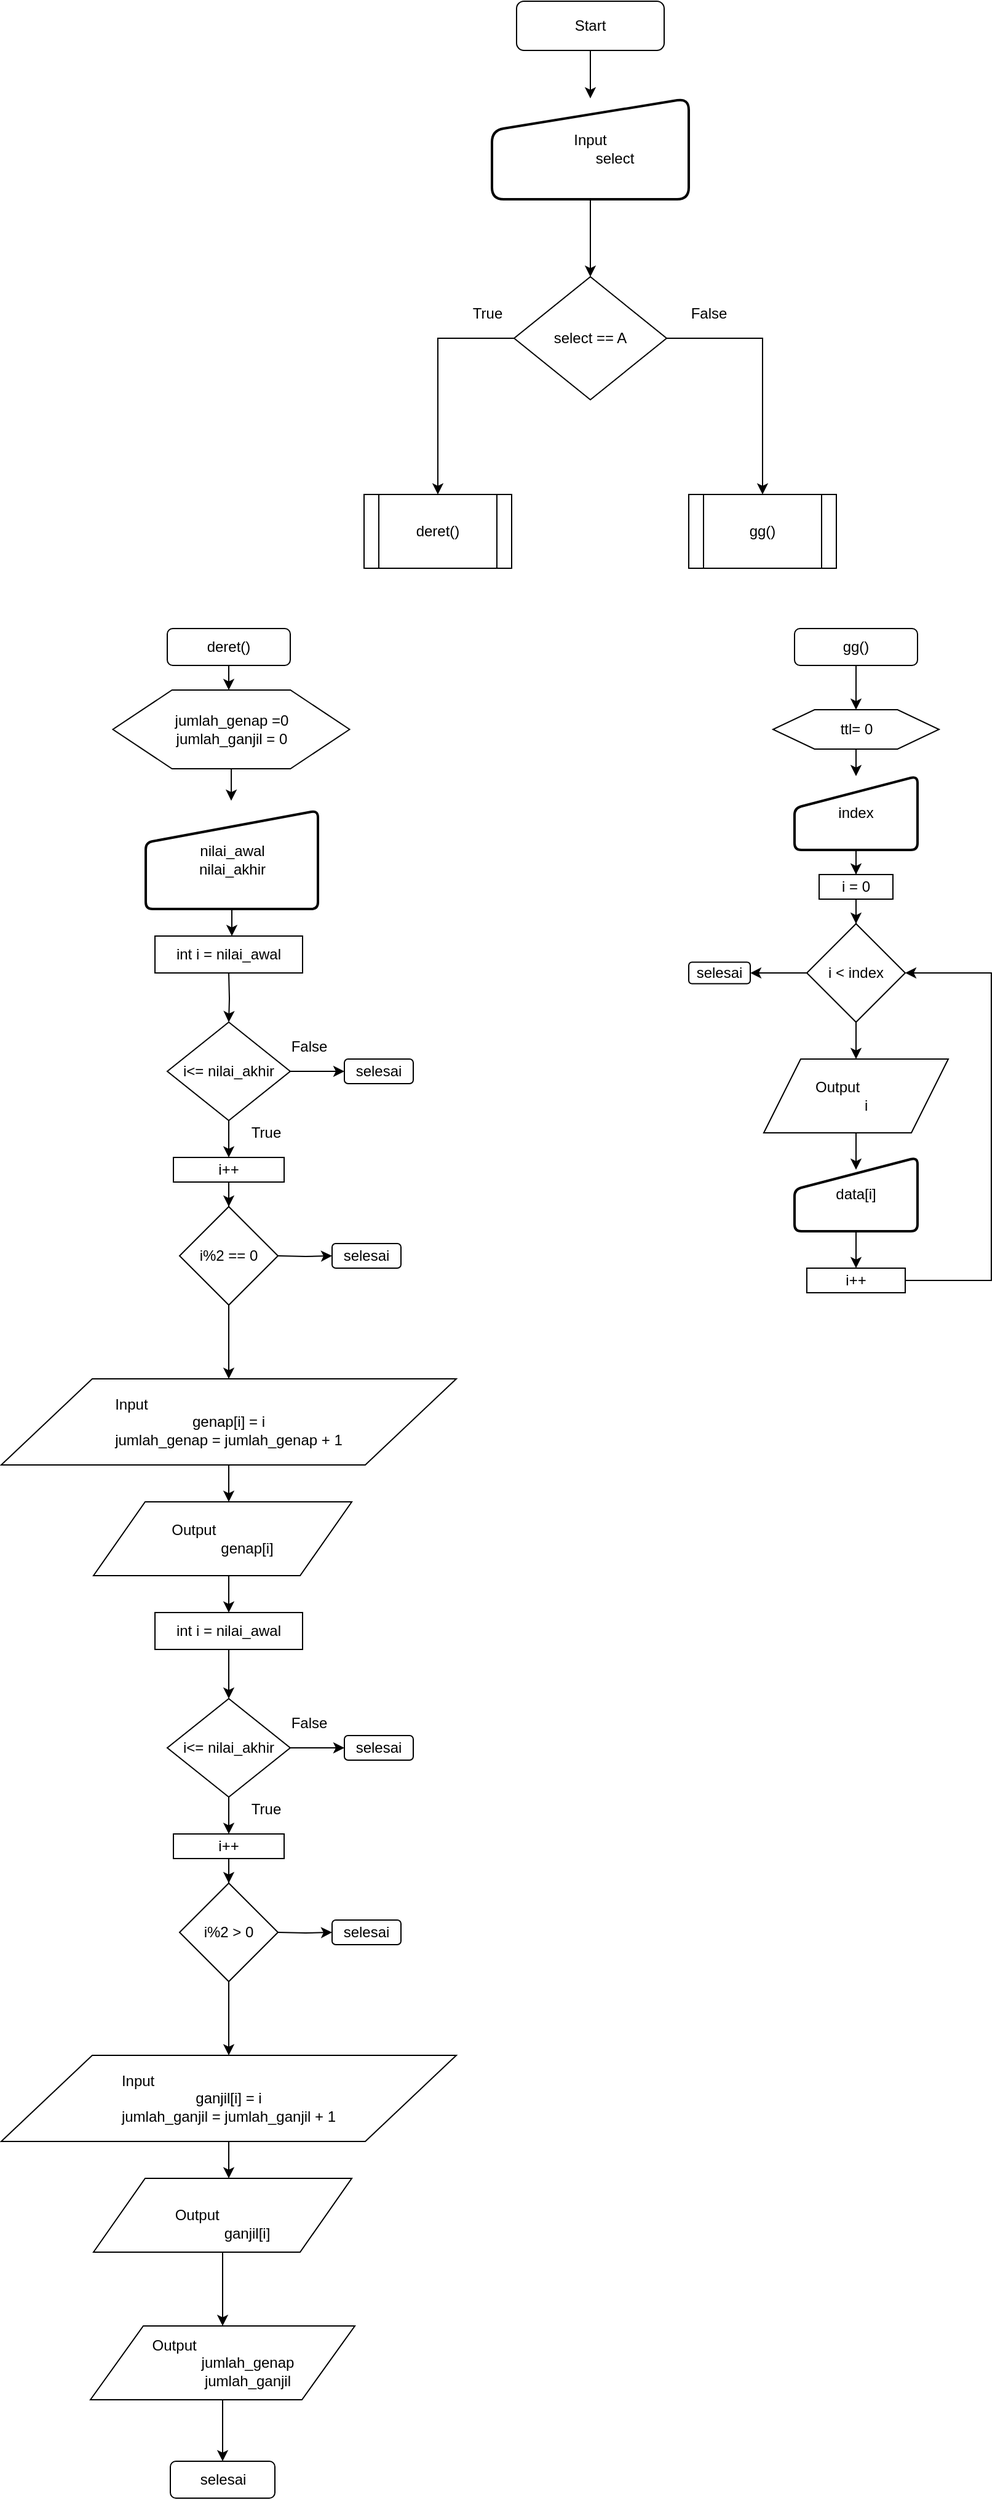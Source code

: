 <mxfile version="12.9.14" type="github">
  <diagram id="DN_JDYelwI-e4BV0x_p0" name="Page-1">
    <mxGraphModel dx="1338" dy="1482" grid="1" gridSize="10" guides="1" tooltips="1" connect="1" arrows="1" fold="1" page="1" pageScale="1" pageWidth="827" pageHeight="1169" math="0" shadow="0">
      <root>
        <mxCell id="0" />
        <mxCell id="1" parent="0" />
        <mxCell id="W8oFfhN4CYwsVUqukFXb-8" style="edgeStyle=orthogonalEdgeStyle;rounded=0;orthogonalLoop=1;jettySize=auto;html=1;" edge="1" parent="1" source="3FOx8teTCuhA1tWj-IpD-3" target="W8oFfhN4CYwsVUqukFXb-2">
          <mxGeometry relative="1" as="geometry">
            <Array as="points" />
          </mxGeometry>
        </mxCell>
        <mxCell id="3FOx8teTCuhA1tWj-IpD-3" value="Start" style="rounded=1;whiteSpace=wrap;html=1;" parent="1" vertex="1">
          <mxGeometry x="334" y="-1160" width="120" height="40" as="geometry" />
        </mxCell>
        <mxCell id="W8oFfhN4CYwsVUqukFXb-10" style="edgeStyle=orthogonalEdgeStyle;rounded=0;orthogonalLoop=1;jettySize=auto;html=1;entryX=0.5;entryY=0;entryDx=0;entryDy=0;" edge="1" parent="1" source="W8oFfhN4CYwsVUqukFXb-2" target="W8oFfhN4CYwsVUqukFXb-9">
          <mxGeometry relative="1" as="geometry" />
        </mxCell>
        <mxCell id="W8oFfhN4CYwsVUqukFXb-2" value="Input&lt;blockquote style=&quot;margin: 0 0 0 40px ; border: none ; padding: 0px&quot;&gt;&lt;div&gt;&lt;span&gt;select&lt;/span&gt;&lt;/div&gt;&lt;/blockquote&gt;" style="html=1;strokeWidth=2;shape=manualInput;whiteSpace=wrap;rounded=1;size=26;arcSize=19;align=center;verticalAlign=middle;" vertex="1" parent="1">
          <mxGeometry x="314" y="-1081" width="160" height="82" as="geometry" />
        </mxCell>
        <mxCell id="W8oFfhN4CYwsVUqukFXb-11" style="edgeStyle=orthogonalEdgeStyle;rounded=0;orthogonalLoop=1;jettySize=auto;html=1;" edge="1" parent="1" source="W8oFfhN4CYwsVUqukFXb-9" target="W8oFfhN4CYwsVUqukFXb-12">
          <mxGeometry relative="1" as="geometry">
            <mxPoint x="270" y="-736" as="targetPoint" />
          </mxGeometry>
        </mxCell>
        <mxCell id="W8oFfhN4CYwsVUqukFXb-15" style="edgeStyle=orthogonalEdgeStyle;rounded=0;orthogonalLoop=1;jettySize=auto;html=1;" edge="1" parent="1" source="W8oFfhN4CYwsVUqukFXb-9" target="W8oFfhN4CYwsVUqukFXb-16">
          <mxGeometry relative="1" as="geometry">
            <mxPoint x="530" y="-760" as="targetPoint" />
          </mxGeometry>
        </mxCell>
        <mxCell id="W8oFfhN4CYwsVUqukFXb-9" value="select == A" style="rhombus;whiteSpace=wrap;html=1;align=center;" vertex="1" parent="1">
          <mxGeometry x="332" y="-936" width="124" height="100" as="geometry" />
        </mxCell>
        <mxCell id="W8oFfhN4CYwsVUqukFXb-12" value="deret()" style="shape=process;whiteSpace=wrap;html=1;backgroundOutline=1;" vertex="1" parent="1">
          <mxGeometry x="210" y="-759" width="120" height="60" as="geometry" />
        </mxCell>
        <mxCell id="W8oFfhN4CYwsVUqukFXb-14" value="True" style="text;html=1;align=center;verticalAlign=middle;resizable=0;points=[];autosize=1;" vertex="1" parent="1">
          <mxGeometry x="290" y="-916" width="40" height="20" as="geometry" />
        </mxCell>
        <mxCell id="W8oFfhN4CYwsVUqukFXb-16" value="gg()" style="shape=process;whiteSpace=wrap;html=1;backgroundOutline=1;" vertex="1" parent="1">
          <mxGeometry x="474" y="-759" width="120" height="60" as="geometry" />
        </mxCell>
        <mxCell id="W8oFfhN4CYwsVUqukFXb-17" value="False" style="text;html=1;align=center;verticalAlign=middle;resizable=0;points=[];autosize=1;" vertex="1" parent="1">
          <mxGeometry x="465" y="-916" width="50" height="20" as="geometry" />
        </mxCell>
        <mxCell id="W8oFfhN4CYwsVUqukFXb-114" style="edgeStyle=orthogonalEdgeStyle;rounded=0;orthogonalLoop=1;jettySize=auto;html=1;entryX=0.49;entryY=0;entryDx=0;entryDy=0;entryPerimeter=0;" edge="1" parent="1" source="W8oFfhN4CYwsVUqukFXb-18" target="W8oFfhN4CYwsVUqukFXb-104">
          <mxGeometry relative="1" as="geometry" />
        </mxCell>
        <mxCell id="W8oFfhN4CYwsVUqukFXb-18" value="deret()" style="rounded=1;whiteSpace=wrap;html=1;align=center;" vertex="1" parent="1">
          <mxGeometry x="50" y="-650" width="100" height="30" as="geometry" />
        </mxCell>
        <mxCell id="W8oFfhN4CYwsVUqukFXb-111" style="edgeStyle=orthogonalEdgeStyle;rounded=0;orthogonalLoop=1;jettySize=auto;html=1;entryX=0.521;entryY=0;entryDx=0;entryDy=0;entryPerimeter=0;" edge="1" parent="1" source="W8oFfhN4CYwsVUqukFXb-99" target="W8oFfhN4CYwsVUqukFXb-22">
          <mxGeometry relative="1" as="geometry" />
        </mxCell>
        <mxCell id="W8oFfhN4CYwsVUqukFXb-99" value="&lt;div&gt;&lt;span&gt;nilai_awal&lt;/span&gt;&lt;/div&gt;&lt;div&gt;&lt;span&gt;nilai_akhir&lt;/span&gt;&lt;/div&gt;" style="html=1;strokeWidth=2;shape=manualInput;whiteSpace=wrap;rounded=1;size=26;arcSize=11;align=center;" vertex="1" parent="1">
          <mxGeometry x="32.5" y="-502" width="140" height="80" as="geometry" />
        </mxCell>
        <mxCell id="W8oFfhN4CYwsVUqukFXb-28" style="edgeStyle=orthogonalEdgeStyle;rounded=0;orthogonalLoop=1;jettySize=auto;html=1;" edge="1" parent="1" target="W8oFfhN4CYwsVUqukFXb-29">
          <mxGeometry relative="1" as="geometry">
            <mxPoint x="100" y="-330" as="targetPoint" />
            <mxPoint x="100" y="-370" as="sourcePoint" />
          </mxGeometry>
        </mxCell>
        <mxCell id="W8oFfhN4CYwsVUqukFXb-22" value="int i = nilai_awal" style="rounded=0;whiteSpace=wrap;html=1;" vertex="1" parent="1">
          <mxGeometry x="40" y="-400" width="120" height="30" as="geometry" />
        </mxCell>
        <mxCell id="W8oFfhN4CYwsVUqukFXb-30" style="edgeStyle=orthogonalEdgeStyle;rounded=0;orthogonalLoop=1;jettySize=auto;html=1;" edge="1" parent="1" source="W8oFfhN4CYwsVUqukFXb-29" target="W8oFfhN4CYwsVUqukFXb-31">
          <mxGeometry relative="1" as="geometry">
            <mxPoint x="100" y="-210" as="targetPoint" />
          </mxGeometry>
        </mxCell>
        <mxCell id="W8oFfhN4CYwsVUqukFXb-33" style="edgeStyle=orthogonalEdgeStyle;rounded=0;orthogonalLoop=1;jettySize=auto;html=1;" edge="1" parent="1" source="W8oFfhN4CYwsVUqukFXb-29" target="W8oFfhN4CYwsVUqukFXb-34">
          <mxGeometry relative="1" as="geometry">
            <mxPoint x="200" y="-290" as="targetPoint" />
          </mxGeometry>
        </mxCell>
        <mxCell id="W8oFfhN4CYwsVUqukFXb-29" value="i&amp;lt;= nilai_akhir" style="rhombus;whiteSpace=wrap;html=1;" vertex="1" parent="1">
          <mxGeometry x="50" y="-330" width="100" height="80" as="geometry" />
        </mxCell>
        <mxCell id="W8oFfhN4CYwsVUqukFXb-35" style="edgeStyle=orthogonalEdgeStyle;rounded=0;orthogonalLoop=1;jettySize=auto;html=1;" edge="1" parent="1" source="W8oFfhN4CYwsVUqukFXb-31" target="W8oFfhN4CYwsVUqukFXb-40">
          <mxGeometry relative="1" as="geometry">
            <mxPoint x="100" y="-180" as="targetPoint" />
          </mxGeometry>
        </mxCell>
        <mxCell id="W8oFfhN4CYwsVUqukFXb-31" value="i++" style="rounded=0;whiteSpace=wrap;html=1;" vertex="1" parent="1">
          <mxGeometry x="55" y="-220" width="90" height="20" as="geometry" />
        </mxCell>
        <mxCell id="W8oFfhN4CYwsVUqukFXb-34" value="selesai" style="rounded=1;whiteSpace=wrap;html=1;" vertex="1" parent="1">
          <mxGeometry x="194" y="-300" width="56" height="20" as="geometry" />
        </mxCell>
        <mxCell id="W8oFfhN4CYwsVUqukFXb-37" value="False" style="text;html=1;align=center;verticalAlign=middle;resizable=0;points=[];autosize=1;" vertex="1" parent="1">
          <mxGeometry x="140" y="-320" width="50" height="20" as="geometry" />
        </mxCell>
        <mxCell id="W8oFfhN4CYwsVUqukFXb-38" value="True" style="text;html=1;align=center;verticalAlign=middle;resizable=0;points=[];autosize=1;" vertex="1" parent="1">
          <mxGeometry x="110" y="-250" width="40" height="20" as="geometry" />
        </mxCell>
        <mxCell id="W8oFfhN4CYwsVUqukFXb-43" style="edgeStyle=orthogonalEdgeStyle;rounded=0;orthogonalLoop=1;jettySize=auto;html=1;" edge="1" parent="1" source="W8oFfhN4CYwsVUqukFXb-40" target="W8oFfhN4CYwsVUqukFXb-47">
          <mxGeometry relative="1" as="geometry">
            <mxPoint x="100" y="-40" as="targetPoint" />
          </mxGeometry>
        </mxCell>
        <mxCell id="W8oFfhN4CYwsVUqukFXb-40" value="i%2 == 0" style="rhombus;whiteSpace=wrap;html=1;" vertex="1" parent="1">
          <mxGeometry x="60" y="-180" width="80" height="80" as="geometry" />
        </mxCell>
        <mxCell id="W8oFfhN4CYwsVUqukFXb-41" style="edgeStyle=orthogonalEdgeStyle;rounded=0;orthogonalLoop=1;jettySize=auto;html=1;" edge="1" parent="1" target="W8oFfhN4CYwsVUqukFXb-42">
          <mxGeometry relative="1" as="geometry">
            <mxPoint x="190" y="-140" as="targetPoint" />
            <mxPoint x="140" y="-140" as="sourcePoint" />
          </mxGeometry>
        </mxCell>
        <mxCell id="W8oFfhN4CYwsVUqukFXb-42" value="selesai" style="rounded=1;whiteSpace=wrap;html=1;" vertex="1" parent="1">
          <mxGeometry x="184" y="-150" width="56" height="20" as="geometry" />
        </mxCell>
        <mxCell id="W8oFfhN4CYwsVUqukFXb-48" style="edgeStyle=orthogonalEdgeStyle;rounded=0;orthogonalLoop=1;jettySize=auto;html=1;" edge="1" parent="1" source="W8oFfhN4CYwsVUqukFXb-47">
          <mxGeometry relative="1" as="geometry">
            <mxPoint x="100.0" y="60" as="targetPoint" />
          </mxGeometry>
        </mxCell>
        <mxCell id="W8oFfhN4CYwsVUqukFXb-47" value="&lt;div style=&quot;text-align: left&quot;&gt;&lt;span&gt;Input&lt;/span&gt;&lt;/div&gt;&lt;blockquote style=&quot;margin: 0 0 0 40px ; border: none ; padding: 0px&quot;&gt;&lt;/blockquote&gt;&lt;span&gt;genap[i] = i&lt;/span&gt;&lt;br&gt;&lt;span&gt;jumlah_genap = jumlah_genap + 1&lt;/span&gt;" style="shape=parallelogram;perimeter=parallelogramPerimeter;whiteSpace=wrap;html=1;align=center;" vertex="1" parent="1">
          <mxGeometry x="-85" y="-40" width="370" height="70" as="geometry" />
        </mxCell>
        <mxCell id="W8oFfhN4CYwsVUqukFXb-52" style="edgeStyle=orthogonalEdgeStyle;rounded=0;orthogonalLoop=1;jettySize=auto;html=1;" edge="1" parent="1">
          <mxGeometry relative="1" as="geometry">
            <mxPoint x="100" y="150" as="targetPoint" />
            <mxPoint x="100.0" y="120" as="sourcePoint" />
          </mxGeometry>
        </mxCell>
        <mxCell id="W8oFfhN4CYwsVUqukFXb-70" style="edgeStyle=orthogonalEdgeStyle;rounded=0;orthogonalLoop=1;jettySize=auto;html=1;" edge="1" parent="1" source="W8oFfhN4CYwsVUqukFXb-71" target="W8oFfhN4CYwsVUqukFXb-74">
          <mxGeometry relative="1" as="geometry">
            <mxPoint x="100" y="220" as="targetPoint" />
          </mxGeometry>
        </mxCell>
        <mxCell id="W8oFfhN4CYwsVUqukFXb-71" value="int i = nilai_awal" style="rounded=0;whiteSpace=wrap;html=1;" vertex="1" parent="1">
          <mxGeometry x="40" y="150" width="120" height="30" as="geometry" />
        </mxCell>
        <mxCell id="W8oFfhN4CYwsVUqukFXb-72" style="edgeStyle=orthogonalEdgeStyle;rounded=0;orthogonalLoop=1;jettySize=auto;html=1;" edge="1" parent="1" source="W8oFfhN4CYwsVUqukFXb-74" target="W8oFfhN4CYwsVUqukFXb-76">
          <mxGeometry relative="1" as="geometry">
            <mxPoint x="100" y="340" as="targetPoint" />
          </mxGeometry>
        </mxCell>
        <mxCell id="W8oFfhN4CYwsVUqukFXb-73" style="edgeStyle=orthogonalEdgeStyle;rounded=0;orthogonalLoop=1;jettySize=auto;html=1;" edge="1" parent="1" source="W8oFfhN4CYwsVUqukFXb-74" target="W8oFfhN4CYwsVUqukFXb-77">
          <mxGeometry relative="1" as="geometry">
            <mxPoint x="200" y="260" as="targetPoint" />
          </mxGeometry>
        </mxCell>
        <mxCell id="W8oFfhN4CYwsVUqukFXb-74" value="i&amp;lt;= nilai_akhir" style="rhombus;whiteSpace=wrap;html=1;" vertex="1" parent="1">
          <mxGeometry x="50" y="220" width="100" height="80" as="geometry" />
        </mxCell>
        <mxCell id="W8oFfhN4CYwsVUqukFXb-75" style="edgeStyle=orthogonalEdgeStyle;rounded=0;orthogonalLoop=1;jettySize=auto;html=1;" edge="1" parent="1" source="W8oFfhN4CYwsVUqukFXb-76" target="W8oFfhN4CYwsVUqukFXb-81">
          <mxGeometry relative="1" as="geometry">
            <mxPoint x="100" y="370" as="targetPoint" />
          </mxGeometry>
        </mxCell>
        <mxCell id="W8oFfhN4CYwsVUqukFXb-76" value="i++" style="rounded=0;whiteSpace=wrap;html=1;" vertex="1" parent="1">
          <mxGeometry x="55" y="330" width="90" height="20" as="geometry" />
        </mxCell>
        <mxCell id="W8oFfhN4CYwsVUqukFXb-77" value="selesai" style="rounded=1;whiteSpace=wrap;html=1;" vertex="1" parent="1">
          <mxGeometry x="194" y="250" width="56" height="20" as="geometry" />
        </mxCell>
        <mxCell id="W8oFfhN4CYwsVUqukFXb-78" value="False" style="text;html=1;align=center;verticalAlign=middle;resizable=0;points=[];autosize=1;" vertex="1" parent="1">
          <mxGeometry x="140" y="230" width="50" height="20" as="geometry" />
        </mxCell>
        <mxCell id="W8oFfhN4CYwsVUqukFXb-79" value="True" style="text;html=1;align=center;verticalAlign=middle;resizable=0;points=[];autosize=1;" vertex="1" parent="1">
          <mxGeometry x="110" y="300" width="40" height="20" as="geometry" />
        </mxCell>
        <mxCell id="W8oFfhN4CYwsVUqukFXb-80" style="edgeStyle=orthogonalEdgeStyle;rounded=0;orthogonalLoop=1;jettySize=auto;html=1;" edge="1" parent="1" source="W8oFfhN4CYwsVUqukFXb-81" target="W8oFfhN4CYwsVUqukFXb-85">
          <mxGeometry relative="1" as="geometry">
            <mxPoint x="100" y="510" as="targetPoint" />
          </mxGeometry>
        </mxCell>
        <mxCell id="W8oFfhN4CYwsVUqukFXb-81" value="i%2 &amp;gt; 0" style="rhombus;whiteSpace=wrap;html=1;" vertex="1" parent="1">
          <mxGeometry x="60" y="370" width="80" height="80" as="geometry" />
        </mxCell>
        <mxCell id="W8oFfhN4CYwsVUqukFXb-82" style="edgeStyle=orthogonalEdgeStyle;rounded=0;orthogonalLoop=1;jettySize=auto;html=1;" edge="1" parent="1" target="W8oFfhN4CYwsVUqukFXb-83">
          <mxGeometry relative="1" as="geometry">
            <mxPoint x="190" y="410" as="targetPoint" />
            <mxPoint x="140.0" y="410" as="sourcePoint" />
          </mxGeometry>
        </mxCell>
        <mxCell id="W8oFfhN4CYwsVUqukFXb-83" value="selesai" style="rounded=1;whiteSpace=wrap;html=1;" vertex="1" parent="1">
          <mxGeometry x="184" y="400" width="56" height="20" as="geometry" />
        </mxCell>
        <mxCell id="W8oFfhN4CYwsVUqukFXb-84" style="edgeStyle=orthogonalEdgeStyle;rounded=0;orthogonalLoop=1;jettySize=auto;html=1;" edge="1" parent="1" source="W8oFfhN4CYwsVUqukFXb-85">
          <mxGeometry relative="1" as="geometry">
            <mxPoint x="100.0" y="610" as="targetPoint" />
          </mxGeometry>
        </mxCell>
        <mxCell id="W8oFfhN4CYwsVUqukFXb-85" value="&lt;div style=&quot;text-align: left&quot;&gt;&lt;span&gt;Input&lt;/span&gt;&lt;/div&gt;&lt;blockquote style=&quot;margin: 0 0 0 40px ; border: none ; padding: 0px&quot;&gt;&lt;/blockquote&gt;&lt;span&gt;ganjil[i] = i&lt;/span&gt;&lt;br&gt;&lt;span&gt;jumlah_ganjil = jumlah_ganjil + 1&lt;/span&gt;" style="shape=parallelogram;perimeter=parallelogramPerimeter;whiteSpace=wrap;html=1;align=center;" vertex="1" parent="1">
          <mxGeometry x="-85" y="510" width="370" height="70" as="geometry" />
        </mxCell>
        <mxCell id="W8oFfhN4CYwsVUqukFXb-87" value="&lt;div style=&quot;text-align: left&quot;&gt;&lt;span style=&quot;font-family: &amp;#34;helvetica&amp;#34;&quot;&gt;Output&lt;/span&gt;&lt;/div&gt;&lt;blockquote style=&quot;margin: 0 0 0 40px ; border: none ; padding: 0px&quot;&gt;&lt;div&gt;&lt;span&gt;genap[i]&lt;/span&gt;&lt;/div&gt;&lt;/blockquote&gt;" style="shape=parallelogram;perimeter=parallelogramPerimeter;whiteSpace=wrap;html=1;align=center;" vertex="1" parent="1">
          <mxGeometry x="-10" y="60" width="210" height="60" as="geometry" />
        </mxCell>
        <mxCell id="W8oFfhN4CYwsVUqukFXb-90" style="edgeStyle=orthogonalEdgeStyle;rounded=0;orthogonalLoop=1;jettySize=auto;html=1;" edge="1" parent="1" source="W8oFfhN4CYwsVUqukFXb-89" target="W8oFfhN4CYwsVUqukFXb-91">
          <mxGeometry relative="1" as="geometry">
            <mxPoint x="95" y="720" as="targetPoint" />
          </mxGeometry>
        </mxCell>
        <mxCell id="W8oFfhN4CYwsVUqukFXb-89" value="&lt;br&gt;&lt;div style=&quot;text-align: left&quot;&gt;&lt;span style=&quot;font-family: &amp;#34;helvetica&amp;#34;&quot;&gt;Output&lt;/span&gt;&lt;/div&gt;&lt;blockquote style=&quot;margin: 0 0 0 40px ; border: none ; padding: 0px&quot;&gt;&lt;div&gt;&lt;span&gt;ganjil[i]&lt;/span&gt;&lt;/div&gt;&lt;/blockquote&gt;" style="shape=parallelogram;perimeter=parallelogramPerimeter;whiteSpace=wrap;html=1;align=center;" vertex="1" parent="1">
          <mxGeometry x="-10" y="610" width="210" height="60" as="geometry" />
        </mxCell>
        <mxCell id="W8oFfhN4CYwsVUqukFXb-94" style="edgeStyle=orthogonalEdgeStyle;rounded=0;orthogonalLoop=1;jettySize=auto;html=1;" edge="1" parent="1" source="W8oFfhN4CYwsVUqukFXb-91" target="W8oFfhN4CYwsVUqukFXb-95">
          <mxGeometry relative="1" as="geometry">
            <mxPoint x="95" y="830" as="targetPoint" />
          </mxGeometry>
        </mxCell>
        <mxCell id="W8oFfhN4CYwsVUqukFXb-91" value="&lt;div style=&quot;text-align: left&quot;&gt;&lt;span&gt;Output&lt;/span&gt;&lt;/div&gt;&lt;blockquote style=&quot;margin: 0 0 0 40px ; border: none ; padding: 0px&quot;&gt;jumlah_genap&lt;br&gt;jumlah_ganjil&lt;/blockquote&gt;" style="shape=parallelogram;perimeter=parallelogramPerimeter;whiteSpace=wrap;html=1;" vertex="1" parent="1">
          <mxGeometry x="-12.5" y="730" width="215" height="60" as="geometry" />
        </mxCell>
        <mxCell id="W8oFfhN4CYwsVUqukFXb-95" value="selesai" style="rounded=1;whiteSpace=wrap;html=1;" vertex="1" parent="1">
          <mxGeometry x="52.5" y="840" width="85" height="30" as="geometry" />
        </mxCell>
        <mxCell id="W8oFfhN4CYwsVUqukFXb-113" style="edgeStyle=orthogonalEdgeStyle;rounded=0;orthogonalLoop=1;jettySize=auto;html=1;" edge="1" parent="1" source="W8oFfhN4CYwsVUqukFXb-104">
          <mxGeometry relative="1" as="geometry">
            <mxPoint x="102" y="-510.0" as="targetPoint" />
          </mxGeometry>
        </mxCell>
        <mxCell id="W8oFfhN4CYwsVUqukFXb-104" value="jumlah_genap =0&lt;br&gt;jumlah_ganjil = 0" style="shape=hexagon;perimeter=hexagonPerimeter2;whiteSpace=wrap;html=1;align=center;" vertex="1" parent="1">
          <mxGeometry x="5.75" y="-600" width="192.5" height="64" as="geometry" />
        </mxCell>
        <mxCell id="W8oFfhN4CYwsVUqukFXb-116" style="edgeStyle=orthogonalEdgeStyle;rounded=0;orthogonalLoop=1;jettySize=auto;html=1;" edge="1" parent="1" source="W8oFfhN4CYwsVUqukFXb-115" target="W8oFfhN4CYwsVUqukFXb-119">
          <mxGeometry relative="1" as="geometry">
            <mxPoint x="610.059" y="-600.0" as="targetPoint" />
          </mxGeometry>
        </mxCell>
        <mxCell id="W8oFfhN4CYwsVUqukFXb-115" value="gg()" style="rounded=1;whiteSpace=wrap;html=1;align=center;" vertex="1" parent="1">
          <mxGeometry x="560" y="-650" width="100" height="30" as="geometry" />
        </mxCell>
        <mxCell id="W8oFfhN4CYwsVUqukFXb-120" style="edgeStyle=orthogonalEdgeStyle;rounded=0;orthogonalLoop=1;jettySize=auto;html=1;" edge="1" parent="1" source="W8oFfhN4CYwsVUqukFXb-119" target="W8oFfhN4CYwsVUqukFXb-121">
          <mxGeometry relative="1" as="geometry">
            <mxPoint x="610" y="-520.0" as="targetPoint" />
          </mxGeometry>
        </mxCell>
        <mxCell id="W8oFfhN4CYwsVUqukFXb-119" value="ttl= 0" style="shape=hexagon;perimeter=hexagonPerimeter2;whiteSpace=wrap;html=1;" vertex="1" parent="1">
          <mxGeometry x="542.5" y="-584" width="135" height="32" as="geometry" />
        </mxCell>
        <mxCell id="W8oFfhN4CYwsVUqukFXb-125" style="edgeStyle=orthogonalEdgeStyle;rounded=0;orthogonalLoop=1;jettySize=auto;html=1;" edge="1" parent="1" source="W8oFfhN4CYwsVUqukFXb-121" target="W8oFfhN4CYwsVUqukFXb-126">
          <mxGeometry relative="1" as="geometry">
            <mxPoint x="610" y="-450" as="targetPoint" />
          </mxGeometry>
        </mxCell>
        <mxCell id="W8oFfhN4CYwsVUqukFXb-121" value="index" style="html=1;strokeWidth=2;shape=manualInput;whiteSpace=wrap;rounded=1;size=26;arcSize=11;" vertex="1" parent="1">
          <mxGeometry x="560" y="-530.0" width="100" height="60" as="geometry" />
        </mxCell>
        <mxCell id="W8oFfhN4CYwsVUqukFXb-127" style="edgeStyle=orthogonalEdgeStyle;rounded=0;orthogonalLoop=1;jettySize=auto;html=1;" edge="1" parent="1" source="W8oFfhN4CYwsVUqukFXb-126" target="W8oFfhN4CYwsVUqukFXb-128">
          <mxGeometry relative="1" as="geometry">
            <mxPoint x="610" y="-410" as="targetPoint" />
          </mxGeometry>
        </mxCell>
        <mxCell id="W8oFfhN4CYwsVUqukFXb-126" value="i = 0" style="rounded=0;whiteSpace=wrap;html=1;" vertex="1" parent="1">
          <mxGeometry x="580" y="-450" width="60" height="20" as="geometry" />
        </mxCell>
        <mxCell id="W8oFfhN4CYwsVUqukFXb-129" style="edgeStyle=orthogonalEdgeStyle;rounded=0;orthogonalLoop=1;jettySize=auto;html=1;" edge="1" parent="1" source="W8oFfhN4CYwsVUqukFXb-128" target="W8oFfhN4CYwsVUqukFXb-130">
          <mxGeometry relative="1" as="geometry">
            <mxPoint x="530" y="-370" as="targetPoint" />
          </mxGeometry>
        </mxCell>
        <mxCell id="W8oFfhN4CYwsVUqukFXb-133" style="edgeStyle=orthogonalEdgeStyle;rounded=0;orthogonalLoop=1;jettySize=auto;html=1;" edge="1" parent="1" source="W8oFfhN4CYwsVUqukFXb-128" target="W8oFfhN4CYwsVUqukFXb-134">
          <mxGeometry relative="1" as="geometry">
            <mxPoint x="610" y="-310" as="targetPoint" />
          </mxGeometry>
        </mxCell>
        <mxCell id="W8oFfhN4CYwsVUqukFXb-128" value="i &amp;lt; index" style="rhombus;whiteSpace=wrap;html=1;" vertex="1" parent="1">
          <mxGeometry x="570" y="-410" width="80" height="80" as="geometry" />
        </mxCell>
        <mxCell id="W8oFfhN4CYwsVUqukFXb-130" value="selesai" style="rounded=1;whiteSpace=wrap;html=1;" vertex="1" parent="1">
          <mxGeometry x="474" y="-378.75" width="50" height="17.5" as="geometry" />
        </mxCell>
        <mxCell id="W8oFfhN4CYwsVUqukFXb-137" style="edgeStyle=orthogonalEdgeStyle;rounded=0;orthogonalLoop=1;jettySize=auto;html=1;" edge="1" parent="1" source="W8oFfhN4CYwsVUqukFXb-134">
          <mxGeometry relative="1" as="geometry">
            <mxPoint x="610" y="-210" as="targetPoint" />
          </mxGeometry>
        </mxCell>
        <mxCell id="W8oFfhN4CYwsVUqukFXb-134" value="&lt;blockquote style=&quot;margin: 0 0 0 40px ; border: none ; padding: 0px&quot;&gt;&lt;div&gt;&lt;span&gt;Output&amp;nbsp;&lt;/span&gt;&lt;/div&gt;&lt;/blockquote&gt;&lt;blockquote style=&quot;margin: 0 0 0 40px ; border: none ; padding: 0px&quot;&gt;&lt;blockquote style=&quot;margin: 0 0 0 40px ; border: none ; padding: 0px&quot;&gt;i&lt;/blockquote&gt;&lt;/blockquote&gt;" style="shape=parallelogram;perimeter=parallelogramPerimeter;whiteSpace=wrap;html=1;align=left;" vertex="1" parent="1">
          <mxGeometry x="535" y="-300" width="150" height="60" as="geometry" />
        </mxCell>
        <mxCell id="W8oFfhN4CYwsVUqukFXb-139" style="edgeStyle=orthogonalEdgeStyle;rounded=0;orthogonalLoop=1;jettySize=auto;html=1;" edge="1" parent="1" source="W8oFfhN4CYwsVUqukFXb-138" target="W8oFfhN4CYwsVUqukFXb-140">
          <mxGeometry relative="1" as="geometry">
            <mxPoint x="610" y="-130" as="targetPoint" />
          </mxGeometry>
        </mxCell>
        <mxCell id="W8oFfhN4CYwsVUqukFXb-138" value="data[i]" style="html=1;strokeWidth=2;shape=manualInput;whiteSpace=wrap;rounded=1;size=26;arcSize=11;" vertex="1" parent="1">
          <mxGeometry x="560" y="-220.0" width="100" height="60" as="geometry" />
        </mxCell>
        <mxCell id="W8oFfhN4CYwsVUqukFXb-141" style="edgeStyle=orthogonalEdgeStyle;rounded=0;orthogonalLoop=1;jettySize=auto;html=1;entryX=1;entryY=0.5;entryDx=0;entryDy=0;" edge="1" parent="1" source="W8oFfhN4CYwsVUqukFXb-140" target="W8oFfhN4CYwsVUqukFXb-128">
          <mxGeometry relative="1" as="geometry">
            <mxPoint x="720" y="-380" as="targetPoint" />
            <Array as="points">
              <mxPoint x="720" y="-120" />
              <mxPoint x="720" y="-370" />
            </Array>
          </mxGeometry>
        </mxCell>
        <mxCell id="W8oFfhN4CYwsVUqukFXb-140" value="i++" style="rounded=0;whiteSpace=wrap;html=1;" vertex="1" parent="1">
          <mxGeometry x="570" y="-130" width="80" height="20" as="geometry" />
        </mxCell>
      </root>
    </mxGraphModel>
  </diagram>
</mxfile>
